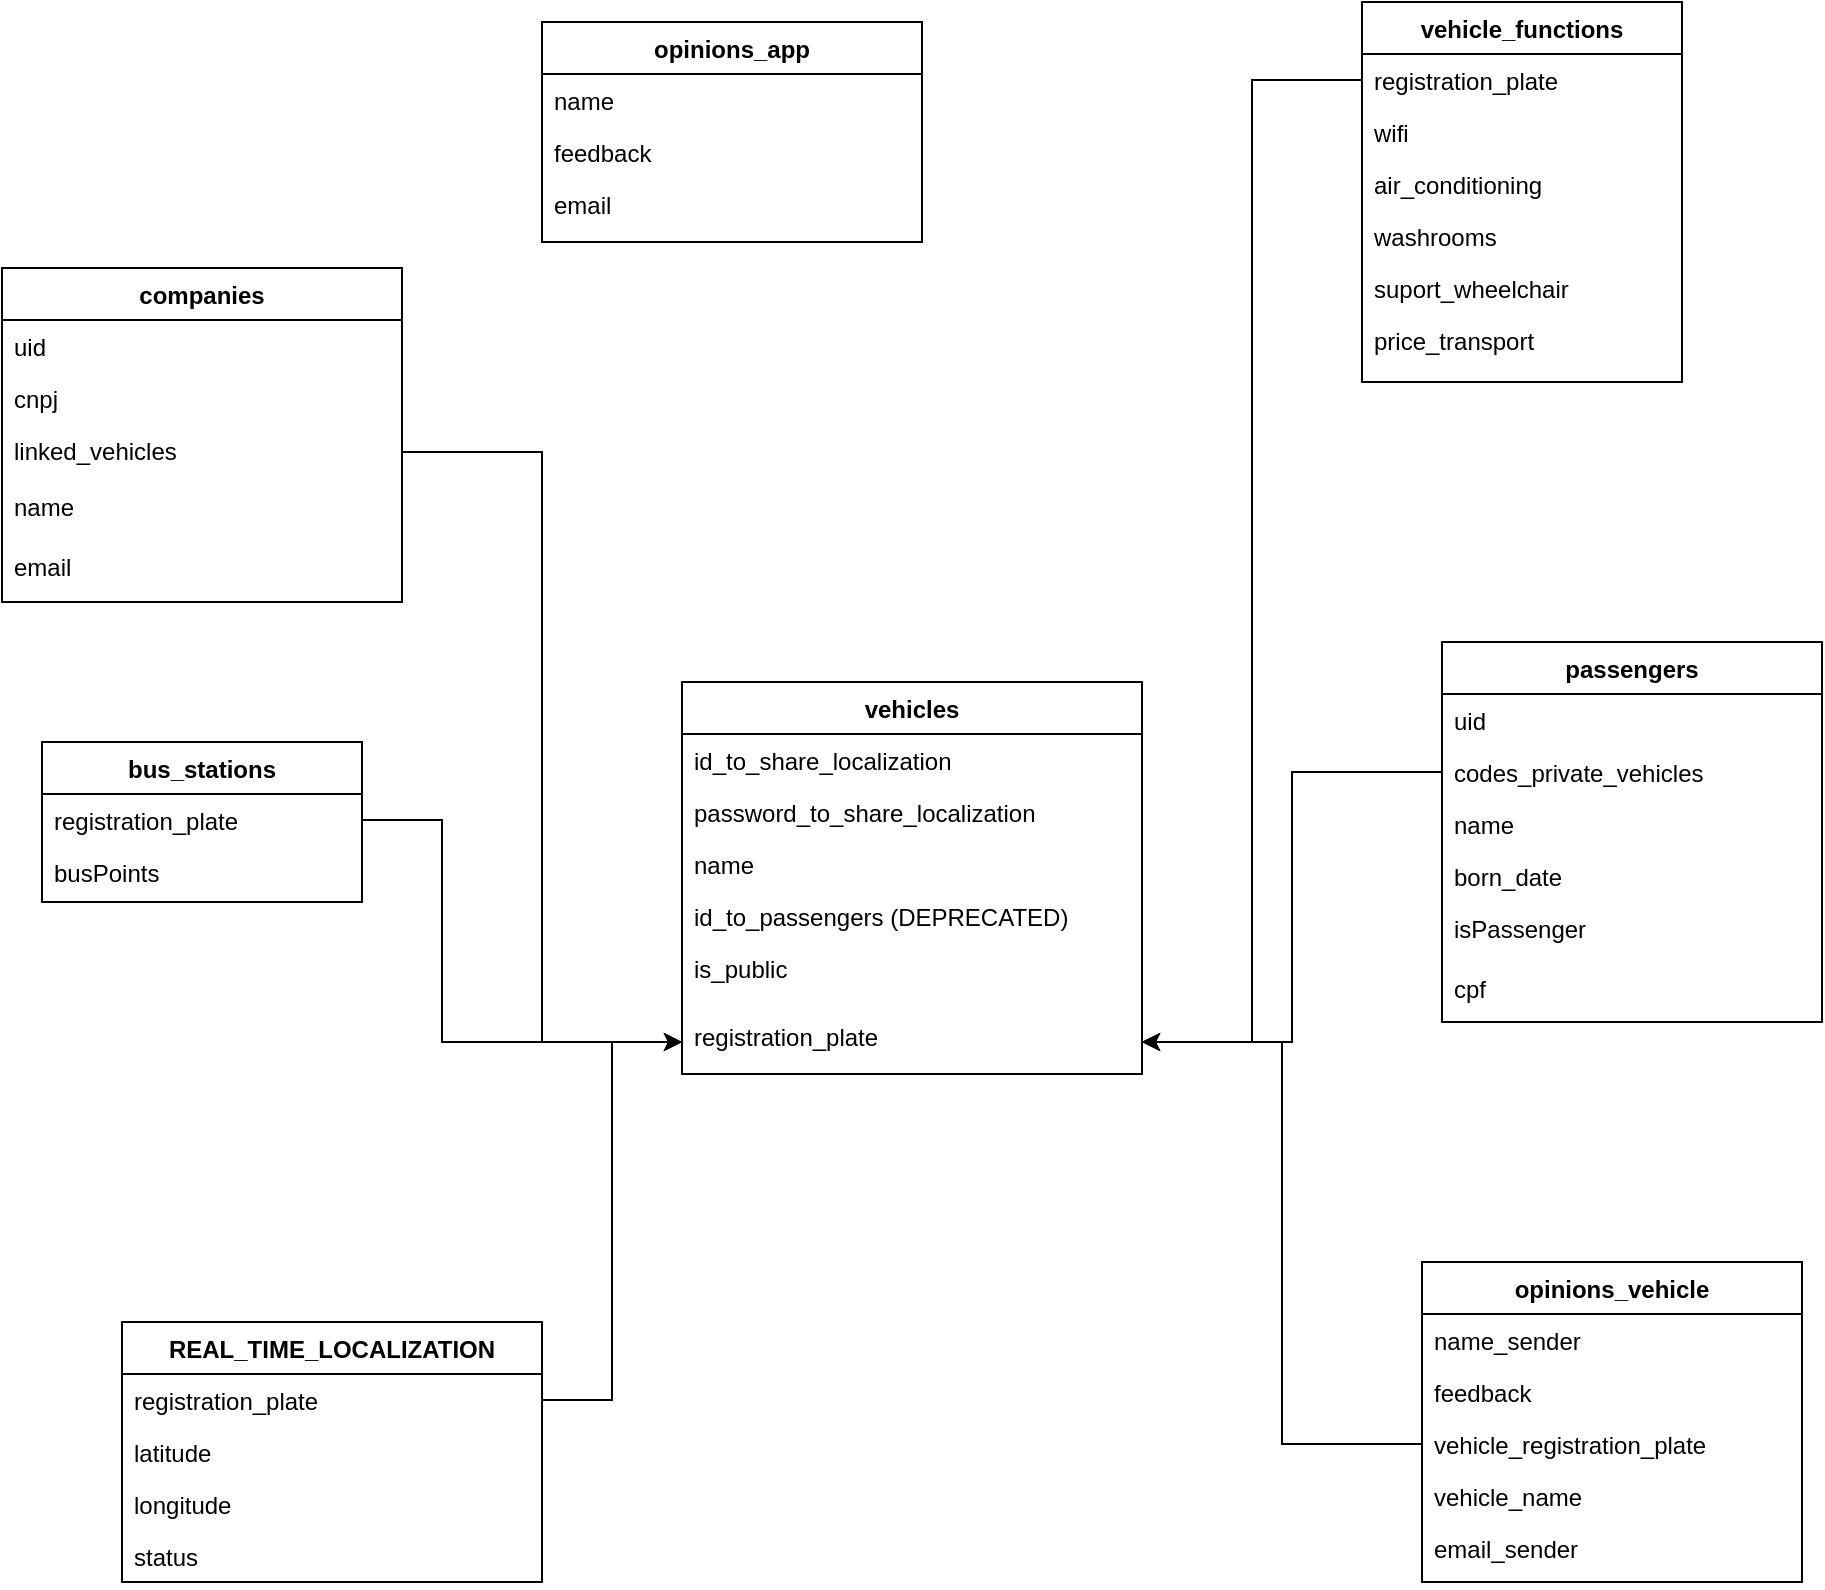 <mxfile version="14.5.1" type="device"><diagram id="C5RBs43oDa-KdzZeNtuy" name="Page-1"><mxGraphModel dx="992" dy="823" grid="1" gridSize="10" guides="1" tooltips="1" connect="1" arrows="1" fold="1" page="1" pageScale="1" pageWidth="827" pageHeight="1169" math="0" shadow="0"><root><mxCell id="WIyWlLk6GJQsqaUBKTNV-0"/><mxCell id="WIyWlLk6GJQsqaUBKTNV-1" parent="WIyWlLk6GJQsqaUBKTNV-0"/><mxCell id="zkfFHV4jXpPFQw0GAbJ--0" value="bus_stations" style="swimlane;fontStyle=1;align=center;verticalAlign=top;childLayout=stackLayout;horizontal=1;startSize=26;horizontalStack=0;resizeParent=1;resizeLast=0;collapsible=1;marginBottom=0;rounded=0;shadow=0;strokeWidth=1;" parent="WIyWlLk6GJQsqaUBKTNV-1" vertex="1"><mxGeometry x="100" y="440" width="160" height="80" as="geometry"><mxRectangle x="230" y="140" width="160" height="26" as="alternateBounds"/></mxGeometry></mxCell><mxCell id="zkfFHV4jXpPFQw0GAbJ--1" value="registration_plate" style="text;align=left;verticalAlign=top;spacingLeft=4;spacingRight=4;overflow=hidden;rotatable=0;points=[[0,0.5],[1,0.5]];portConstraint=eastwest;" parent="zkfFHV4jXpPFQw0GAbJ--0" vertex="1"><mxGeometry y="26" width="160" height="26" as="geometry"/></mxCell><mxCell id="zkfFHV4jXpPFQw0GAbJ--2" value="busPoints" style="text;align=left;verticalAlign=top;spacingLeft=4;spacingRight=4;overflow=hidden;rotatable=0;points=[[0,0.5],[1,0.5]];portConstraint=eastwest;rounded=0;shadow=0;html=0;" parent="zkfFHV4jXpPFQw0GAbJ--0" vertex="1"><mxGeometry y="52" width="160" height="26" as="geometry"/></mxCell><mxCell id="zkfFHV4jXpPFQw0GAbJ--17" value="passengers" style="swimlane;fontStyle=1;align=center;verticalAlign=top;childLayout=stackLayout;horizontal=1;startSize=26;horizontalStack=0;resizeParent=1;resizeLast=0;collapsible=1;marginBottom=0;rounded=0;shadow=0;strokeWidth=1;" parent="WIyWlLk6GJQsqaUBKTNV-1" vertex="1"><mxGeometry x="800" y="390" width="190" height="190" as="geometry"><mxRectangle x="550" y="140" width="160" height="26" as="alternateBounds"/></mxGeometry></mxCell><mxCell id="zkfFHV4jXpPFQw0GAbJ--19" value="uid" style="text;align=left;verticalAlign=top;spacingLeft=4;spacingRight=4;overflow=hidden;rotatable=0;points=[[0,0.5],[1,0.5]];portConstraint=eastwest;rounded=0;shadow=0;html=0;" parent="zkfFHV4jXpPFQw0GAbJ--17" vertex="1"><mxGeometry y="26" width="190" height="26" as="geometry"/></mxCell><mxCell id="zkfFHV4jXpPFQw0GAbJ--20" value="codes_private_vehicles" style="text;align=left;verticalAlign=top;spacingLeft=4;spacingRight=4;overflow=hidden;rotatable=0;points=[[0,0.5],[1,0.5]];portConstraint=eastwest;rounded=0;shadow=0;html=0;" parent="zkfFHV4jXpPFQw0GAbJ--17" vertex="1"><mxGeometry y="52" width="190" height="26" as="geometry"/></mxCell><mxCell id="zkfFHV4jXpPFQw0GAbJ--21" value="name" style="text;align=left;verticalAlign=top;spacingLeft=4;spacingRight=4;overflow=hidden;rotatable=0;points=[[0,0.5],[1,0.5]];portConstraint=eastwest;rounded=0;shadow=0;html=0;" parent="zkfFHV4jXpPFQw0GAbJ--17" vertex="1"><mxGeometry y="78" width="190" height="26" as="geometry"/></mxCell><mxCell id="zkfFHV4jXpPFQw0GAbJ--22" value="born_date" style="text;align=left;verticalAlign=top;spacingLeft=4;spacingRight=4;overflow=hidden;rotatable=0;points=[[0,0.5],[1,0.5]];portConstraint=eastwest;rounded=0;shadow=0;html=0;" parent="zkfFHV4jXpPFQw0GAbJ--17" vertex="1"><mxGeometry y="104" width="190" height="26" as="geometry"/></mxCell><mxCell id="nYP9lEIv3i9vrxaZYw3i-0" value="isPassenger" style="text;align=left;verticalAlign=top;spacingLeft=4;spacingRight=4;overflow=hidden;rotatable=0;points=[[0,0.5],[1,0.5]];portConstraint=eastwest;" parent="zkfFHV4jXpPFQw0GAbJ--17" vertex="1"><mxGeometry y="130" width="190" height="30" as="geometry"/></mxCell><mxCell id="LP6h1A2pJeyXm9c_TY_B-0" value="cpf" style="text;align=left;verticalAlign=top;spacingLeft=4;spacingRight=4;overflow=hidden;rotatable=0;points=[[0,0.5],[1,0.5]];portConstraint=eastwest;" vertex="1" parent="zkfFHV4jXpPFQw0GAbJ--17"><mxGeometry y="160" width="190" height="30" as="geometry"/></mxCell><mxCell id="kvFGmJI7h7G8XQeNUXM7-6" value="vehicle_functions" style="swimlane;fontStyle=1;align=center;verticalAlign=top;childLayout=stackLayout;horizontal=1;startSize=26;horizontalStack=0;resizeParent=1;resizeLast=0;collapsible=1;marginBottom=0;rounded=0;shadow=0;strokeWidth=1;" parent="WIyWlLk6GJQsqaUBKTNV-1" vertex="1"><mxGeometry x="760" y="70" width="160" height="190" as="geometry"><mxRectangle x="550" y="140" width="160" height="26" as="alternateBounds"/></mxGeometry></mxCell><mxCell id="kvFGmJI7h7G8XQeNUXM7-7" value="registration_plate" style="text;align=left;verticalAlign=top;spacingLeft=4;spacingRight=4;overflow=hidden;rotatable=0;points=[[0,0.5],[1,0.5]];portConstraint=eastwest;" parent="kvFGmJI7h7G8XQeNUXM7-6" vertex="1"><mxGeometry y="26" width="160" height="26" as="geometry"/></mxCell><mxCell id="kvFGmJI7h7G8XQeNUXM7-9" value="wifi" style="text;align=left;verticalAlign=top;spacingLeft=4;spacingRight=4;overflow=hidden;rotatable=0;points=[[0,0.5],[1,0.5]];portConstraint=eastwest;rounded=0;shadow=0;html=0;" parent="kvFGmJI7h7G8XQeNUXM7-6" vertex="1"><mxGeometry y="52" width="160" height="26" as="geometry"/></mxCell><mxCell id="kvFGmJI7h7G8XQeNUXM7-10" value="air_conditioning" style="text;align=left;verticalAlign=top;spacingLeft=4;spacingRight=4;overflow=hidden;rotatable=0;points=[[0,0.5],[1,0.5]];portConstraint=eastwest;rounded=0;shadow=0;html=0;" parent="kvFGmJI7h7G8XQeNUXM7-6" vertex="1"><mxGeometry y="78" width="160" height="26" as="geometry"/></mxCell><mxCell id="kvFGmJI7h7G8XQeNUXM7-11" value="washrooms" style="text;align=left;verticalAlign=top;spacingLeft=4;spacingRight=4;overflow=hidden;rotatable=0;points=[[0,0.5],[1,0.5]];portConstraint=eastwest;rounded=0;shadow=0;html=0;" parent="kvFGmJI7h7G8XQeNUXM7-6" vertex="1"><mxGeometry y="104" width="160" height="26" as="geometry"/></mxCell><mxCell id="kvFGmJI7h7G8XQeNUXM7-12" value="suport_wheelchair" style="text;align=left;verticalAlign=top;spacingLeft=4;spacingRight=4;overflow=hidden;rotatable=0;points=[[0,0.5],[1,0.5]];portConstraint=eastwest;rounded=0;shadow=0;html=0;" parent="kvFGmJI7h7G8XQeNUXM7-6" vertex="1"><mxGeometry y="130" width="160" height="26" as="geometry"/></mxCell><mxCell id="kvFGmJI7h7G8XQeNUXM7-13" value="price_transport" style="text;align=left;verticalAlign=top;spacingLeft=4;spacingRight=4;overflow=hidden;rotatable=0;points=[[0,0.5],[1,0.5]];portConstraint=eastwest;" parent="kvFGmJI7h7G8XQeNUXM7-6" vertex="1"><mxGeometry y="156" width="160" height="26" as="geometry"/></mxCell><mxCell id="kvFGmJI7h7G8XQeNUXM7-14" value="companies" style="swimlane;fontStyle=1;align=center;verticalAlign=top;childLayout=stackLayout;horizontal=1;startSize=26;horizontalStack=0;resizeParent=1;resizeLast=0;collapsible=1;marginBottom=0;rounded=0;shadow=0;strokeWidth=1;" parent="WIyWlLk6GJQsqaUBKTNV-1" vertex="1"><mxGeometry x="80" y="203" width="200" height="167" as="geometry"><mxRectangle x="230" y="140" width="160" height="26" as="alternateBounds"/></mxGeometry></mxCell><mxCell id="kvFGmJI7h7G8XQeNUXM7-17" value="uid" style="text;align=left;verticalAlign=top;spacingLeft=4;spacingRight=4;overflow=hidden;rotatable=0;points=[[0,0.5],[1,0.5]];portConstraint=eastwest;rounded=0;shadow=0;html=0;" parent="kvFGmJI7h7G8XQeNUXM7-14" vertex="1"><mxGeometry y="26" width="200" height="26" as="geometry"/></mxCell><mxCell id="kvFGmJI7h7G8XQeNUXM7-18" value="cnpj" style="text;align=left;verticalAlign=top;spacingLeft=4;spacingRight=4;overflow=hidden;rotatable=0;points=[[0,0.5],[1,0.5]];portConstraint=eastwest;rounded=0;shadow=0;html=0;" parent="kvFGmJI7h7G8XQeNUXM7-14" vertex="1"><mxGeometry y="52" width="200" height="26" as="geometry"/></mxCell><mxCell id="kvFGmJI7h7G8XQeNUXM7-19" value="linked_vehicles" style="text;align=left;verticalAlign=top;spacingLeft=4;spacingRight=4;overflow=hidden;rotatable=0;points=[[0,0.5],[1,0.5]];portConstraint=eastwest;" parent="kvFGmJI7h7G8XQeNUXM7-14" vertex="1"><mxGeometry y="78" width="200" height="28" as="geometry"/></mxCell><mxCell id="YPlQCHVfV8Ft9rDG2C_0-2" value="name" style="text;align=left;verticalAlign=top;spacingLeft=4;spacingRight=4;overflow=hidden;rotatable=0;points=[[0,0.5],[1,0.5]];portConstraint=eastwest;" parent="kvFGmJI7h7G8XQeNUXM7-14" vertex="1"><mxGeometry y="106" width="200" height="30" as="geometry"/></mxCell><mxCell id="nYP9lEIv3i9vrxaZYw3i-1" value="email" style="text;align=left;verticalAlign=top;spacingLeft=4;spacingRight=4;overflow=hidden;rotatable=0;points=[[0,0.5],[1,0.5]];portConstraint=eastwest;" parent="kvFGmJI7h7G8XQeNUXM7-14" vertex="1"><mxGeometry y="136" width="200" height="30" as="geometry"/></mxCell><mxCell id="zkfFHV4jXpPFQw0GAbJ--6" value="vehicles" style="swimlane;fontStyle=1;align=center;verticalAlign=top;childLayout=stackLayout;horizontal=1;startSize=26;horizontalStack=0;resizeParent=1;resizeLast=0;collapsible=1;marginBottom=0;rounded=0;shadow=0;strokeWidth=1;" parent="WIyWlLk6GJQsqaUBKTNV-1" vertex="1"><mxGeometry x="420" y="410" width="230" height="196" as="geometry"><mxRectangle x="130" y="380" width="160" height="26" as="alternateBounds"/></mxGeometry></mxCell><mxCell id="zkfFHV4jXpPFQw0GAbJ--8" value="id_to_share_localization" style="text;align=left;verticalAlign=top;spacingLeft=4;spacingRight=4;overflow=hidden;rotatable=0;points=[[0,0.5],[1,0.5]];portConstraint=eastwest;rounded=0;shadow=0;html=0;" parent="zkfFHV4jXpPFQw0GAbJ--6" vertex="1"><mxGeometry y="26" width="230" height="26" as="geometry"/></mxCell><mxCell id="zkfFHV4jXpPFQw0GAbJ--10" value="password_to_share_localization" style="text;align=left;verticalAlign=top;spacingLeft=4;spacingRight=4;overflow=hidden;rotatable=0;points=[[0,0.5],[1,0.5]];portConstraint=eastwest;fontStyle=0" parent="zkfFHV4jXpPFQw0GAbJ--6" vertex="1"><mxGeometry y="52" width="230" height="26" as="geometry"/></mxCell><mxCell id="zkfFHV4jXpPFQw0GAbJ--11" value="name" style="text;align=left;verticalAlign=top;spacingLeft=4;spacingRight=4;overflow=hidden;rotatable=0;points=[[0,0.5],[1,0.5]];portConstraint=eastwest;" parent="zkfFHV4jXpPFQw0GAbJ--6" vertex="1"><mxGeometry y="78" width="230" height="26" as="geometry"/></mxCell><mxCell id="kvFGmJI7h7G8XQeNUXM7-4" value="id_to_passengers (DEPRECATED)" style="text;align=left;verticalAlign=top;spacingLeft=4;spacingRight=4;overflow=hidden;rotatable=0;points=[[0,0.5],[1,0.5]];portConstraint=eastwest;" parent="zkfFHV4jXpPFQw0GAbJ--6" vertex="1"><mxGeometry y="104" width="230" height="26" as="geometry"/></mxCell><mxCell id="kvFGmJI7h7G8XQeNUXM7-5" value="is_public&#10;" style="text;align=left;verticalAlign=top;spacingLeft=4;spacingRight=4;overflow=hidden;rotatable=0;points=[[0,0.5],[1,0.5]];portConstraint=eastwest;" parent="zkfFHV4jXpPFQw0GAbJ--6" vertex="1"><mxGeometry y="130" width="230" height="34" as="geometry"/></mxCell><mxCell id="J07O073yeZ-X6ckcc4eg-2" value="registration_plate" style="text;align=left;verticalAlign=top;spacingLeft=4;spacingRight=4;overflow=hidden;rotatable=0;points=[[0,0.5],[1,0.5]];portConstraint=eastwest;" parent="zkfFHV4jXpPFQw0GAbJ--6" vertex="1"><mxGeometry y="164" width="230" height="32" as="geometry"/></mxCell><mxCell id="RufisCrYsKexoumt5UJF-1" value="REAL_TIME_LOCALIZATION" style="swimlane;fontStyle=1;align=center;verticalAlign=top;childLayout=stackLayout;horizontal=1;startSize=26;horizontalStack=0;resizeParent=1;resizeLast=0;collapsible=1;marginBottom=0;rounded=0;shadow=0;strokeWidth=1;" parent="WIyWlLk6GJQsqaUBKTNV-1" vertex="1"><mxGeometry x="140" y="730" width="210" height="130" as="geometry"><mxRectangle x="550" y="140" width="160" height="26" as="alternateBounds"/></mxGeometry></mxCell><mxCell id="RufisCrYsKexoumt5UJF-2" value="registration_plate" style="text;align=left;verticalAlign=top;spacingLeft=4;spacingRight=4;overflow=hidden;rotatable=0;points=[[0,0.5],[1,0.5]];portConstraint=eastwest;" parent="RufisCrYsKexoumt5UJF-1" vertex="1"><mxGeometry y="26" width="210" height="26" as="geometry"/></mxCell><mxCell id="RufisCrYsKexoumt5UJF-4" value="latitude" style="text;align=left;verticalAlign=top;spacingLeft=4;spacingRight=4;overflow=hidden;rotatable=0;points=[[0,0.5],[1,0.5]];portConstraint=eastwest;rounded=0;shadow=0;html=0;" parent="RufisCrYsKexoumt5UJF-1" vertex="1"><mxGeometry y="52" width="210" height="26" as="geometry"/></mxCell><mxCell id="RufisCrYsKexoumt5UJF-5" value="longitude" style="text;align=left;verticalAlign=top;spacingLeft=4;spacingRight=4;overflow=hidden;rotatable=0;points=[[0,0.5],[1,0.5]];portConstraint=eastwest;rounded=0;shadow=0;html=0;" parent="RufisCrYsKexoumt5UJF-1" vertex="1"><mxGeometry y="78" width="210" height="26" as="geometry"/></mxCell><mxCell id="ImiSlcfDa2-aw8Jz9R22-0" value="status" style="text;align=left;verticalAlign=top;spacingLeft=4;spacingRight=4;overflow=hidden;rotatable=0;points=[[0,0.5],[1,0.5]];portConstraint=eastwest;rounded=0;shadow=0;html=0;" parent="RufisCrYsKexoumt5UJF-1" vertex="1"><mxGeometry y="104" width="210" height="26" as="geometry"/></mxCell><mxCell id="J07O073yeZ-X6ckcc4eg-4" value="opinions_vehicle" style="swimlane;fontStyle=1;align=center;verticalAlign=top;childLayout=stackLayout;horizontal=1;startSize=26;horizontalStack=0;resizeParent=1;resizeLast=0;collapsible=1;marginBottom=0;rounded=0;shadow=0;strokeWidth=1;" parent="WIyWlLk6GJQsqaUBKTNV-1" vertex="1"><mxGeometry x="790" y="700" width="190" height="160" as="geometry"><mxRectangle x="550" y="140" width="160" height="26" as="alternateBounds"/></mxGeometry></mxCell><mxCell id="J07O073yeZ-X6ckcc4eg-7" value="name_sender" style="text;align=left;verticalAlign=top;spacingLeft=4;spacingRight=4;overflow=hidden;rotatable=0;points=[[0,0.5],[1,0.5]];portConstraint=eastwest;rounded=0;shadow=0;html=0;" parent="J07O073yeZ-X6ckcc4eg-4" vertex="1"><mxGeometry y="26" width="190" height="26" as="geometry"/></mxCell><mxCell id="J07O073yeZ-X6ckcc4eg-12" value="feedback" style="text;align=left;verticalAlign=top;spacingLeft=4;spacingRight=4;overflow=hidden;rotatable=0;points=[[0,0.5],[1,0.5]];portConstraint=eastwest;rounded=0;shadow=0;html=0;" parent="J07O073yeZ-X6ckcc4eg-4" vertex="1"><mxGeometry y="52" width="190" height="26" as="geometry"/></mxCell><mxCell id="J07O073yeZ-X6ckcc4eg-14" value="vehicle_registration_plate" style="text;align=left;verticalAlign=top;spacingLeft=4;spacingRight=4;overflow=hidden;rotatable=0;points=[[0,0.5],[1,0.5]];portConstraint=eastwest;rounded=0;shadow=0;html=0;" parent="J07O073yeZ-X6ckcc4eg-4" vertex="1"><mxGeometry y="78" width="190" height="26" as="geometry"/></mxCell><mxCell id="e7OxiegE6RwJ2NjlNMDR-0" value="vehicle_name" style="text;align=left;verticalAlign=top;spacingLeft=4;spacingRight=4;overflow=hidden;rotatable=0;points=[[0,0.5],[1,0.5]];portConstraint=eastwest;rounded=0;shadow=0;html=0;" parent="J07O073yeZ-X6ckcc4eg-4" vertex="1"><mxGeometry y="104" width="190" height="26" as="geometry"/></mxCell><mxCell id="YPlQCHVfV8Ft9rDG2C_0-4" value="email_sender" style="text;align=left;verticalAlign=top;spacingLeft=4;spacingRight=4;overflow=hidden;rotatable=0;points=[[0,0.5],[1,0.5]];portConstraint=eastwest;rounded=0;shadow=0;html=0;" parent="J07O073yeZ-X6ckcc4eg-4" vertex="1"><mxGeometry y="130" width="190" height="26" as="geometry"/></mxCell><mxCell id="mqUgOG4UDIuMkowNgOTI-0" value="opinions_app" style="swimlane;fontStyle=1;align=center;verticalAlign=top;childLayout=stackLayout;horizontal=1;startSize=26;horizontalStack=0;resizeParent=1;resizeLast=0;collapsible=1;marginBottom=0;rounded=0;shadow=0;strokeWidth=1;" parent="WIyWlLk6GJQsqaUBKTNV-1" vertex="1"><mxGeometry x="350" y="80" width="190" height="110" as="geometry"><mxRectangle x="550" y="140" width="160" height="26" as="alternateBounds"/></mxGeometry></mxCell><mxCell id="mqUgOG4UDIuMkowNgOTI-3" value="name" style="text;align=left;verticalAlign=top;spacingLeft=4;spacingRight=4;overflow=hidden;rotatable=0;points=[[0,0.5],[1,0.5]];portConstraint=eastwest;rounded=0;shadow=0;html=0;" parent="mqUgOG4UDIuMkowNgOTI-0" vertex="1"><mxGeometry y="26" width="190" height="26" as="geometry"/></mxCell><mxCell id="mqUgOG4UDIuMkowNgOTI-4" value="feedback" style="text;align=left;verticalAlign=top;spacingLeft=4;spacingRight=4;overflow=hidden;rotatable=0;points=[[0,0.5],[1,0.5]];portConstraint=eastwest;rounded=0;shadow=0;html=0;" parent="mqUgOG4UDIuMkowNgOTI-0" vertex="1"><mxGeometry y="52" width="190" height="26" as="geometry"/></mxCell><mxCell id="mqUgOG4UDIuMkowNgOTI-6" value="email" style="text;align=left;verticalAlign=top;spacingLeft=4;spacingRight=4;overflow=hidden;rotatable=0;points=[[0,0.5],[1,0.5]];portConstraint=eastwest;rounded=0;shadow=0;html=0;" parent="mqUgOG4UDIuMkowNgOTI-0" vertex="1"><mxGeometry y="78" width="190" height="26" as="geometry"/></mxCell><mxCell id="YPlQCHVfV8Ft9rDG2C_0-3" style="edgeStyle=orthogonalEdgeStyle;rounded=0;orthogonalLoop=1;jettySize=auto;html=1;exitX=0;exitY=0.5;exitDx=0;exitDy=0;entryX=1;entryY=0.5;entryDx=0;entryDy=0;" parent="WIyWlLk6GJQsqaUBKTNV-1" source="J07O073yeZ-X6ckcc4eg-14" target="J07O073yeZ-X6ckcc4eg-2" edge="1"><mxGeometry relative="1" as="geometry"/></mxCell><mxCell id="LP6h1A2pJeyXm9c_TY_B-3" style="edgeStyle=orthogonalEdgeStyle;rounded=0;orthogonalLoop=1;jettySize=auto;html=1;entryX=1;entryY=0.5;entryDx=0;entryDy=0;" edge="1" parent="WIyWlLk6GJQsqaUBKTNV-1" source="zkfFHV4jXpPFQw0GAbJ--20" target="J07O073yeZ-X6ckcc4eg-2"><mxGeometry relative="1" as="geometry"/></mxCell><mxCell id="LP6h1A2pJeyXm9c_TY_B-4" style="edgeStyle=orthogonalEdgeStyle;rounded=0;orthogonalLoop=1;jettySize=auto;html=1;" edge="1" parent="WIyWlLk6GJQsqaUBKTNV-1" source="RufisCrYsKexoumt5UJF-2" target="J07O073yeZ-X6ckcc4eg-2"><mxGeometry relative="1" as="geometry"/></mxCell><mxCell id="LP6h1A2pJeyXm9c_TY_B-5" style="edgeStyle=orthogonalEdgeStyle;rounded=0;orthogonalLoop=1;jettySize=auto;html=1;entryX=0;entryY=0.5;entryDx=0;entryDy=0;" edge="1" parent="WIyWlLk6GJQsqaUBKTNV-1" source="kvFGmJI7h7G8XQeNUXM7-19" target="J07O073yeZ-X6ckcc4eg-2"><mxGeometry relative="1" as="geometry"/></mxCell><mxCell id="LP6h1A2pJeyXm9c_TY_B-7" style="edgeStyle=orthogonalEdgeStyle;rounded=0;orthogonalLoop=1;jettySize=auto;html=1;entryX=1;entryY=0.5;entryDx=0;entryDy=0;" edge="1" parent="WIyWlLk6GJQsqaUBKTNV-1" source="kvFGmJI7h7G8XQeNUXM7-7" target="J07O073yeZ-X6ckcc4eg-2"><mxGeometry relative="1" as="geometry"/></mxCell><mxCell id="LP6h1A2pJeyXm9c_TY_B-8" style="edgeStyle=orthogonalEdgeStyle;rounded=0;orthogonalLoop=1;jettySize=auto;html=1;entryX=0;entryY=0.5;entryDx=0;entryDy=0;" edge="1" parent="WIyWlLk6GJQsqaUBKTNV-1" source="zkfFHV4jXpPFQw0GAbJ--1" target="J07O073yeZ-X6ckcc4eg-2"><mxGeometry relative="1" as="geometry"><Array as="points"><mxPoint x="300" y="479"/><mxPoint x="300" y="590"/></Array></mxGeometry></mxCell></root></mxGraphModel></diagram></mxfile>